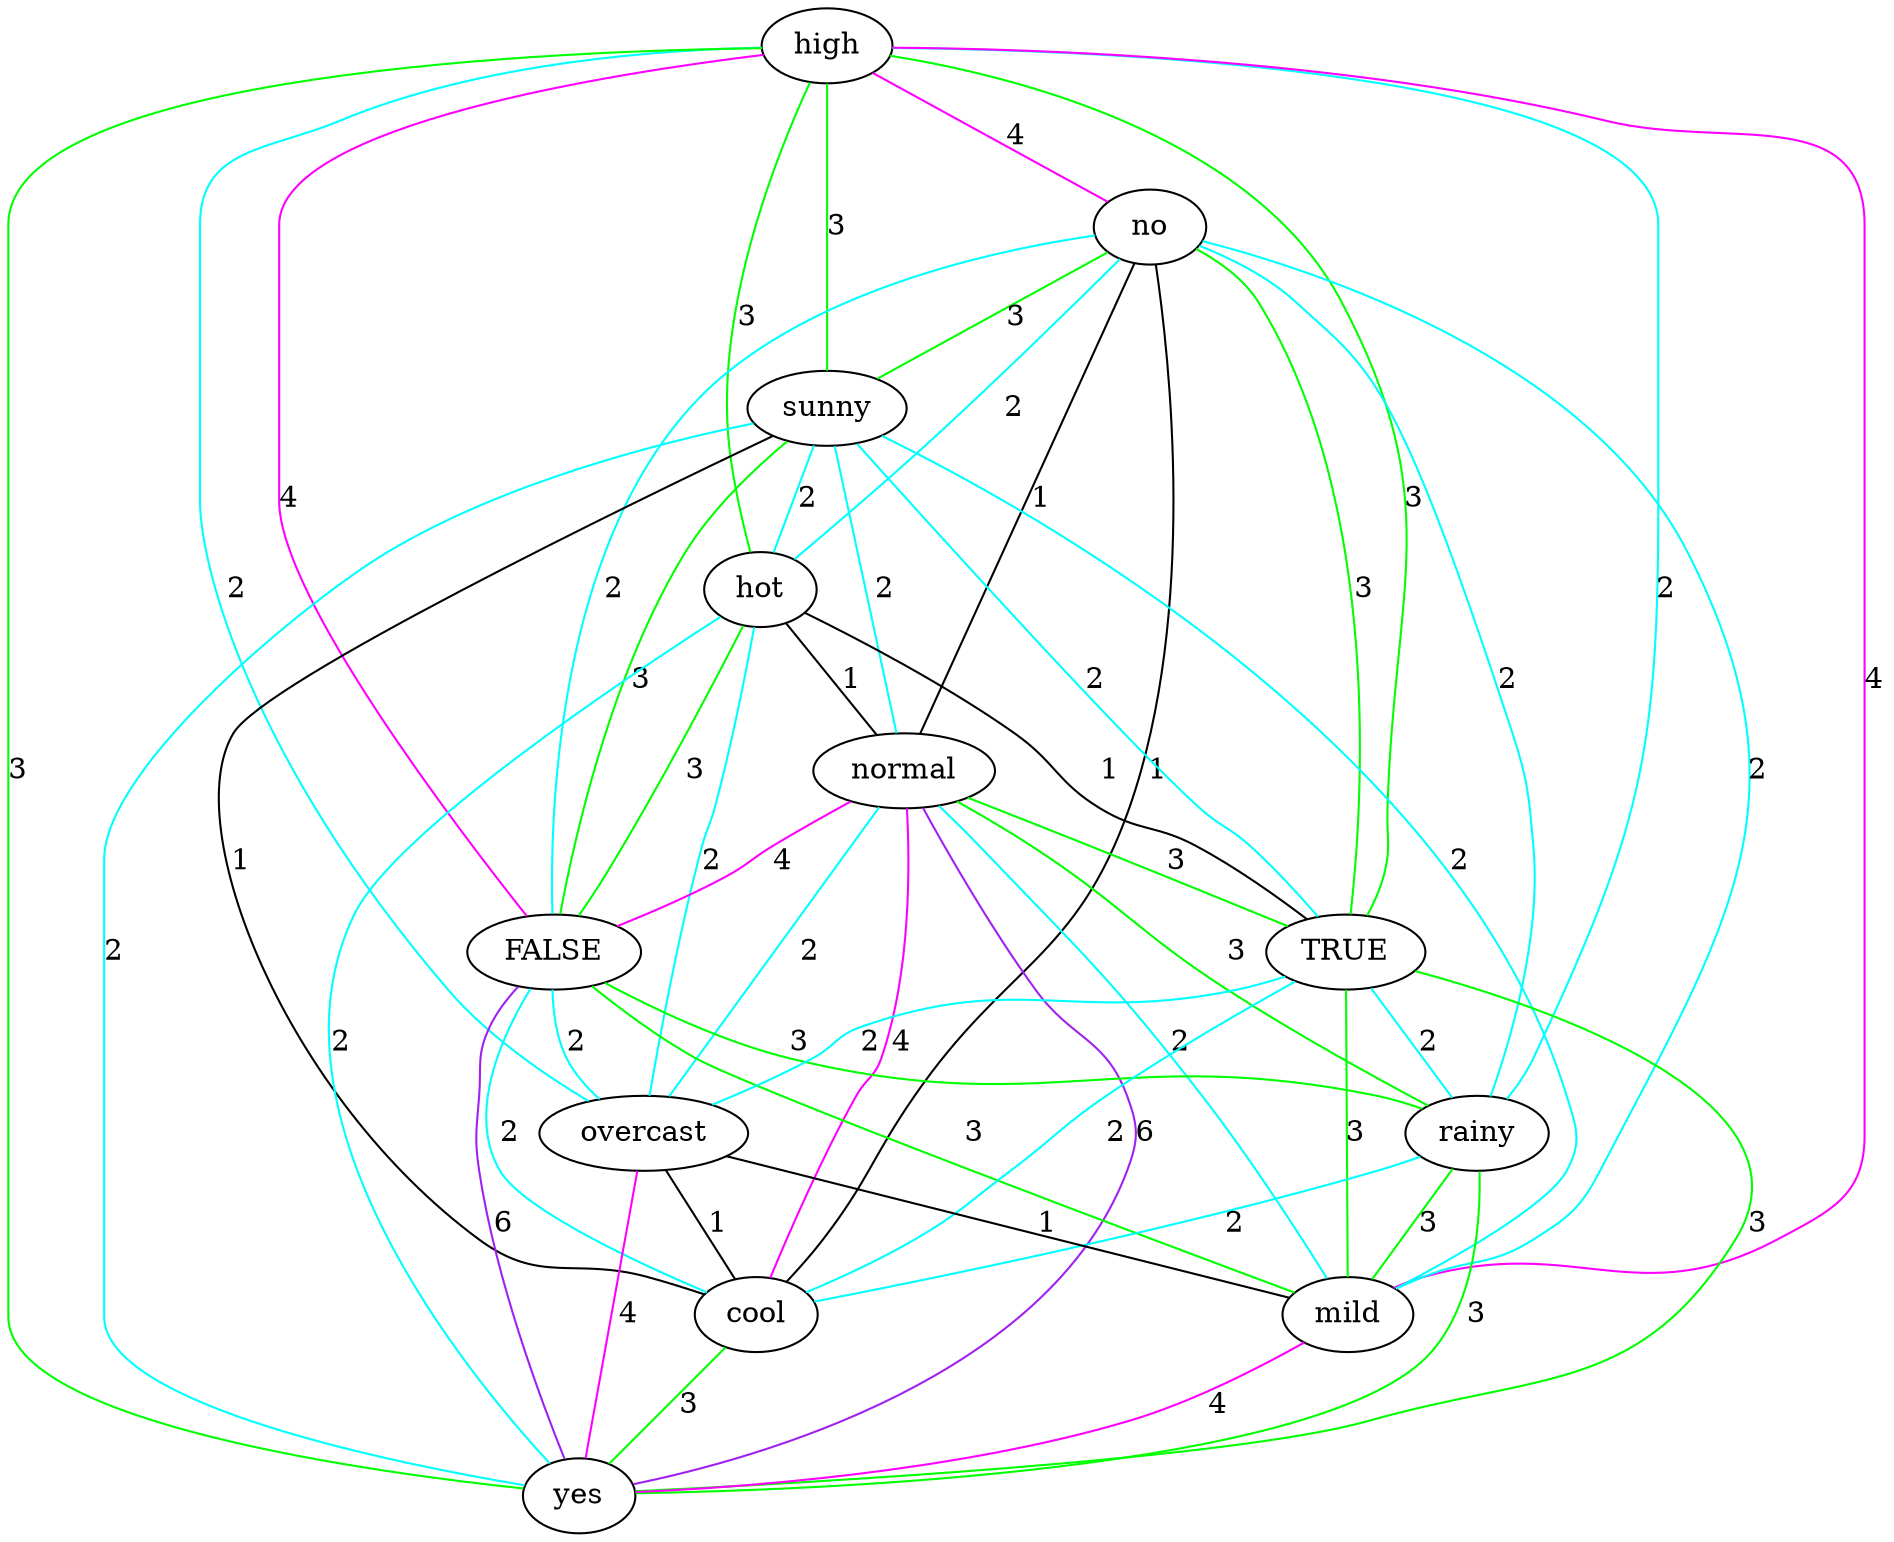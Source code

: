 strict graph "" {
high;
no;
sunny;
hot;
normal;
FALSE;
TRUE;
rainy;
overcast;
cool;
mild;
yes;
high -- rainy  [color=cyan, label=2];
high -- hot  [color=green, label=3];
high -- no  [color=magenta, label=4];
high -- TRUE  [color=green, label=3];
high -- FALSE  [color=magenta, label=4];
high -- overcast  [color=cyan, label=2];
high -- sunny  [color=green, label=3];
high -- mild  [color=magenta, label=4];
high -- yes  [color=green, label=3];
no -- mild  [color=cyan, label=2];
no -- rainy  [color=cyan, label=2];
no -- TRUE  [color=green, label=3];
no -- FALSE  [color=cyan, label=2];
no -- hot  [color=cyan, label=2];
no -- sunny  [color=green, label=3];
no -- cool  [color=black, label=1];
no -- normal  [color=black, label=1];
sunny -- TRUE  [color=cyan, label=2];
sunny -- FALSE  [color=green, label=3];
sunny -- hot  [color=cyan, label=2];
sunny -- cool  [color=black, label=1];
sunny -- mild  [color=cyan, label=2];
sunny -- normal  [color=cyan, label=2];
sunny -- yes  [color=cyan, label=2];
hot -- TRUE  [color=black, label=1];
hot -- FALSE  [color=green, label=3];
hot -- overcast  [color=cyan, label=2];
hot -- normal  [color=black, label=1];
hot -- yes  [color=cyan, label=2];
normal -- FALSE  [color=magenta, label=4];
normal -- TRUE  [color=green, label=3];
normal -- rainy  [color=green, label=3];
normal -- overcast  [color=cyan, label=2];
normal -- yes  [color=purple, label=6];
normal -- cool  [color=magenta, label=4];
normal -- mild  [color=cyan, label=2];
FALSE -- cool  [color=cyan, label=2];
FALSE -- rainy  [color=green, label=3];
FALSE -- yes  [color=purple, label=6];
FALSE -- overcast  [color=cyan, label=2];
FALSE -- mild  [color=green, label=3];
TRUE -- mild  [color=green, label=3];
TRUE -- rainy  [color=cyan, label=2];
TRUE -- overcast  [color=cyan, label=2];
TRUE -- cool  [color=cyan, label=2];
TRUE -- yes  [color=green, label=3];
rainy -- yes  [color=green, label=3];
rainy -- cool  [color=cyan, label=2];
rainy -- mild  [color=green, label=3];
overcast -- yes  [color=magenta, label=4];
overcast -- cool  [color=black, label=1];
overcast -- mild  [color=black, label=1];
cool -- yes  [color=green, label=3];
mild -- yes  [color=magenta, label=4];
}
